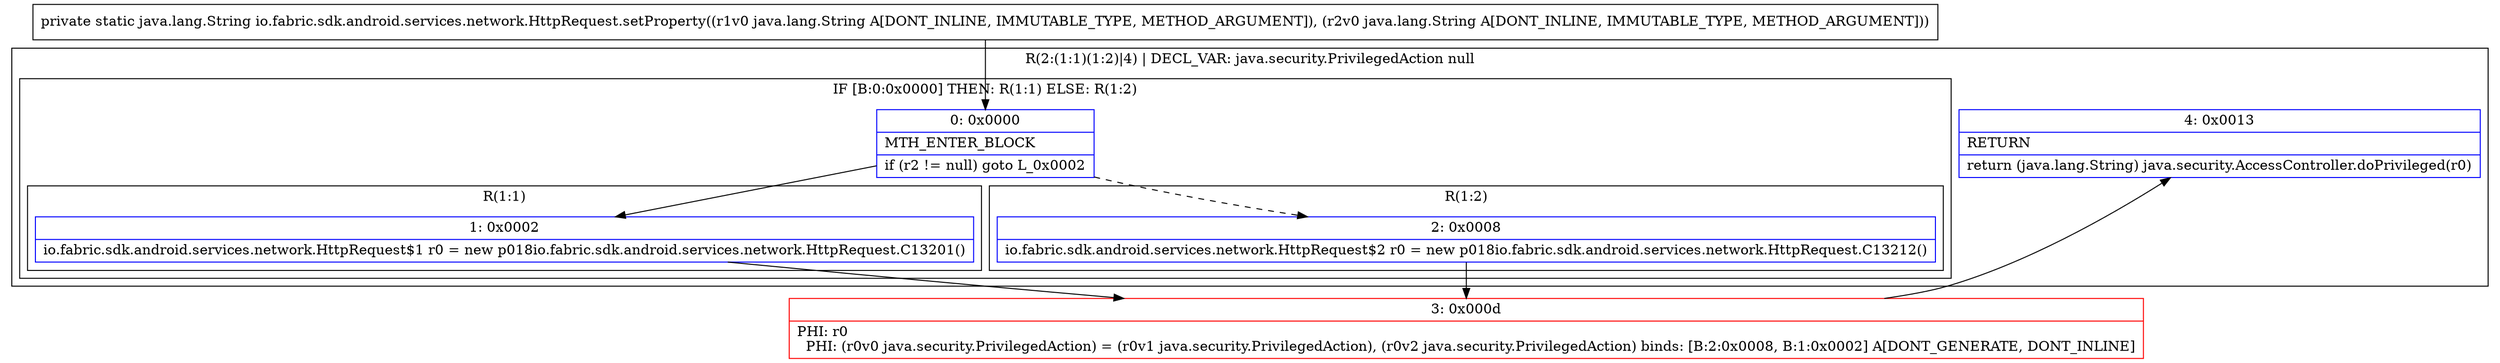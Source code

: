 digraph "CFG forio.fabric.sdk.android.services.network.HttpRequest.setProperty(Ljava\/lang\/String;Ljava\/lang\/String;)Ljava\/lang\/String;" {
subgraph cluster_Region_1108824555 {
label = "R(2:(1:1)(1:2)|4) | DECL_VAR: java.security.PrivilegedAction null\l";
node [shape=record,color=blue];
subgraph cluster_IfRegion_2121824305 {
label = "IF [B:0:0x0000] THEN: R(1:1) ELSE: R(1:2)";
node [shape=record,color=blue];
Node_0 [shape=record,label="{0\:\ 0x0000|MTH_ENTER_BLOCK\l|if (r2 != null) goto L_0x0002\l}"];
subgraph cluster_Region_91516915 {
label = "R(1:1)";
node [shape=record,color=blue];
Node_1 [shape=record,label="{1\:\ 0x0002|io.fabric.sdk.android.services.network.HttpRequest$1 r0 = new p018io.fabric.sdk.android.services.network.HttpRequest.C13201()\l}"];
}
subgraph cluster_Region_92565280 {
label = "R(1:2)";
node [shape=record,color=blue];
Node_2 [shape=record,label="{2\:\ 0x0008|io.fabric.sdk.android.services.network.HttpRequest$2 r0 = new p018io.fabric.sdk.android.services.network.HttpRequest.C13212()\l}"];
}
}
Node_4 [shape=record,label="{4\:\ 0x0013|RETURN\l|return (java.lang.String) java.security.AccessController.doPrivileged(r0)\l}"];
}
Node_3 [shape=record,color=red,label="{3\:\ 0x000d|PHI: r0 \l  PHI: (r0v0 java.security.PrivilegedAction) = (r0v1 java.security.PrivilegedAction), (r0v2 java.security.PrivilegedAction) binds: [B:2:0x0008, B:1:0x0002] A[DONT_GENERATE, DONT_INLINE]\l}"];
MethodNode[shape=record,label="{private static java.lang.String io.fabric.sdk.android.services.network.HttpRequest.setProperty((r1v0 java.lang.String A[DONT_INLINE, IMMUTABLE_TYPE, METHOD_ARGUMENT]), (r2v0 java.lang.String A[DONT_INLINE, IMMUTABLE_TYPE, METHOD_ARGUMENT])) }"];
MethodNode -> Node_0;
Node_0 -> Node_1;
Node_0 -> Node_2[style=dashed];
Node_1 -> Node_3;
Node_2 -> Node_3;
Node_3 -> Node_4;
}

